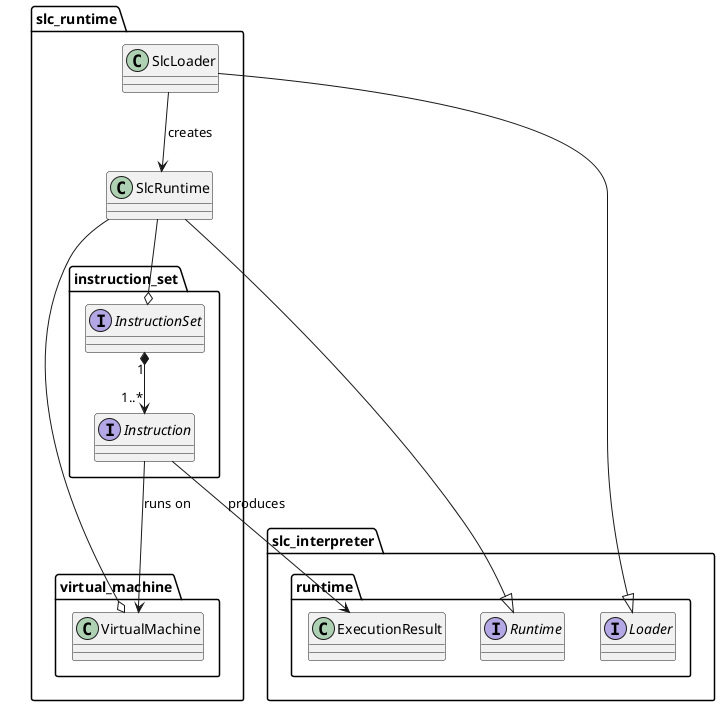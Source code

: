 @startuml "SLC Runtime design"

package slc_interpreter.runtime {
    interface Runtime
    interface Loader
    class ExecutionResult
}

package slc_runtime {
    class SlcRuntime
    class SlcLoader

    package virtual_machine {
        class VirtualMachine
    }

    package instruction_set {
        interface InstructionSet
        interface Instruction

        InstructionSet "1" *--> "1..*" Instruction
        Instruction --> VirtualMachine : runs on
        Instruction --> ExecutionResult : produces
    }

    SlcRuntime --|> Runtime
    SlcRuntime --o VirtualMachine
    SlcRuntime --o InstructionSet
    SlcLoader --|> Loader
    SlcLoader --> SlcRuntime : creates
}

@enduml
